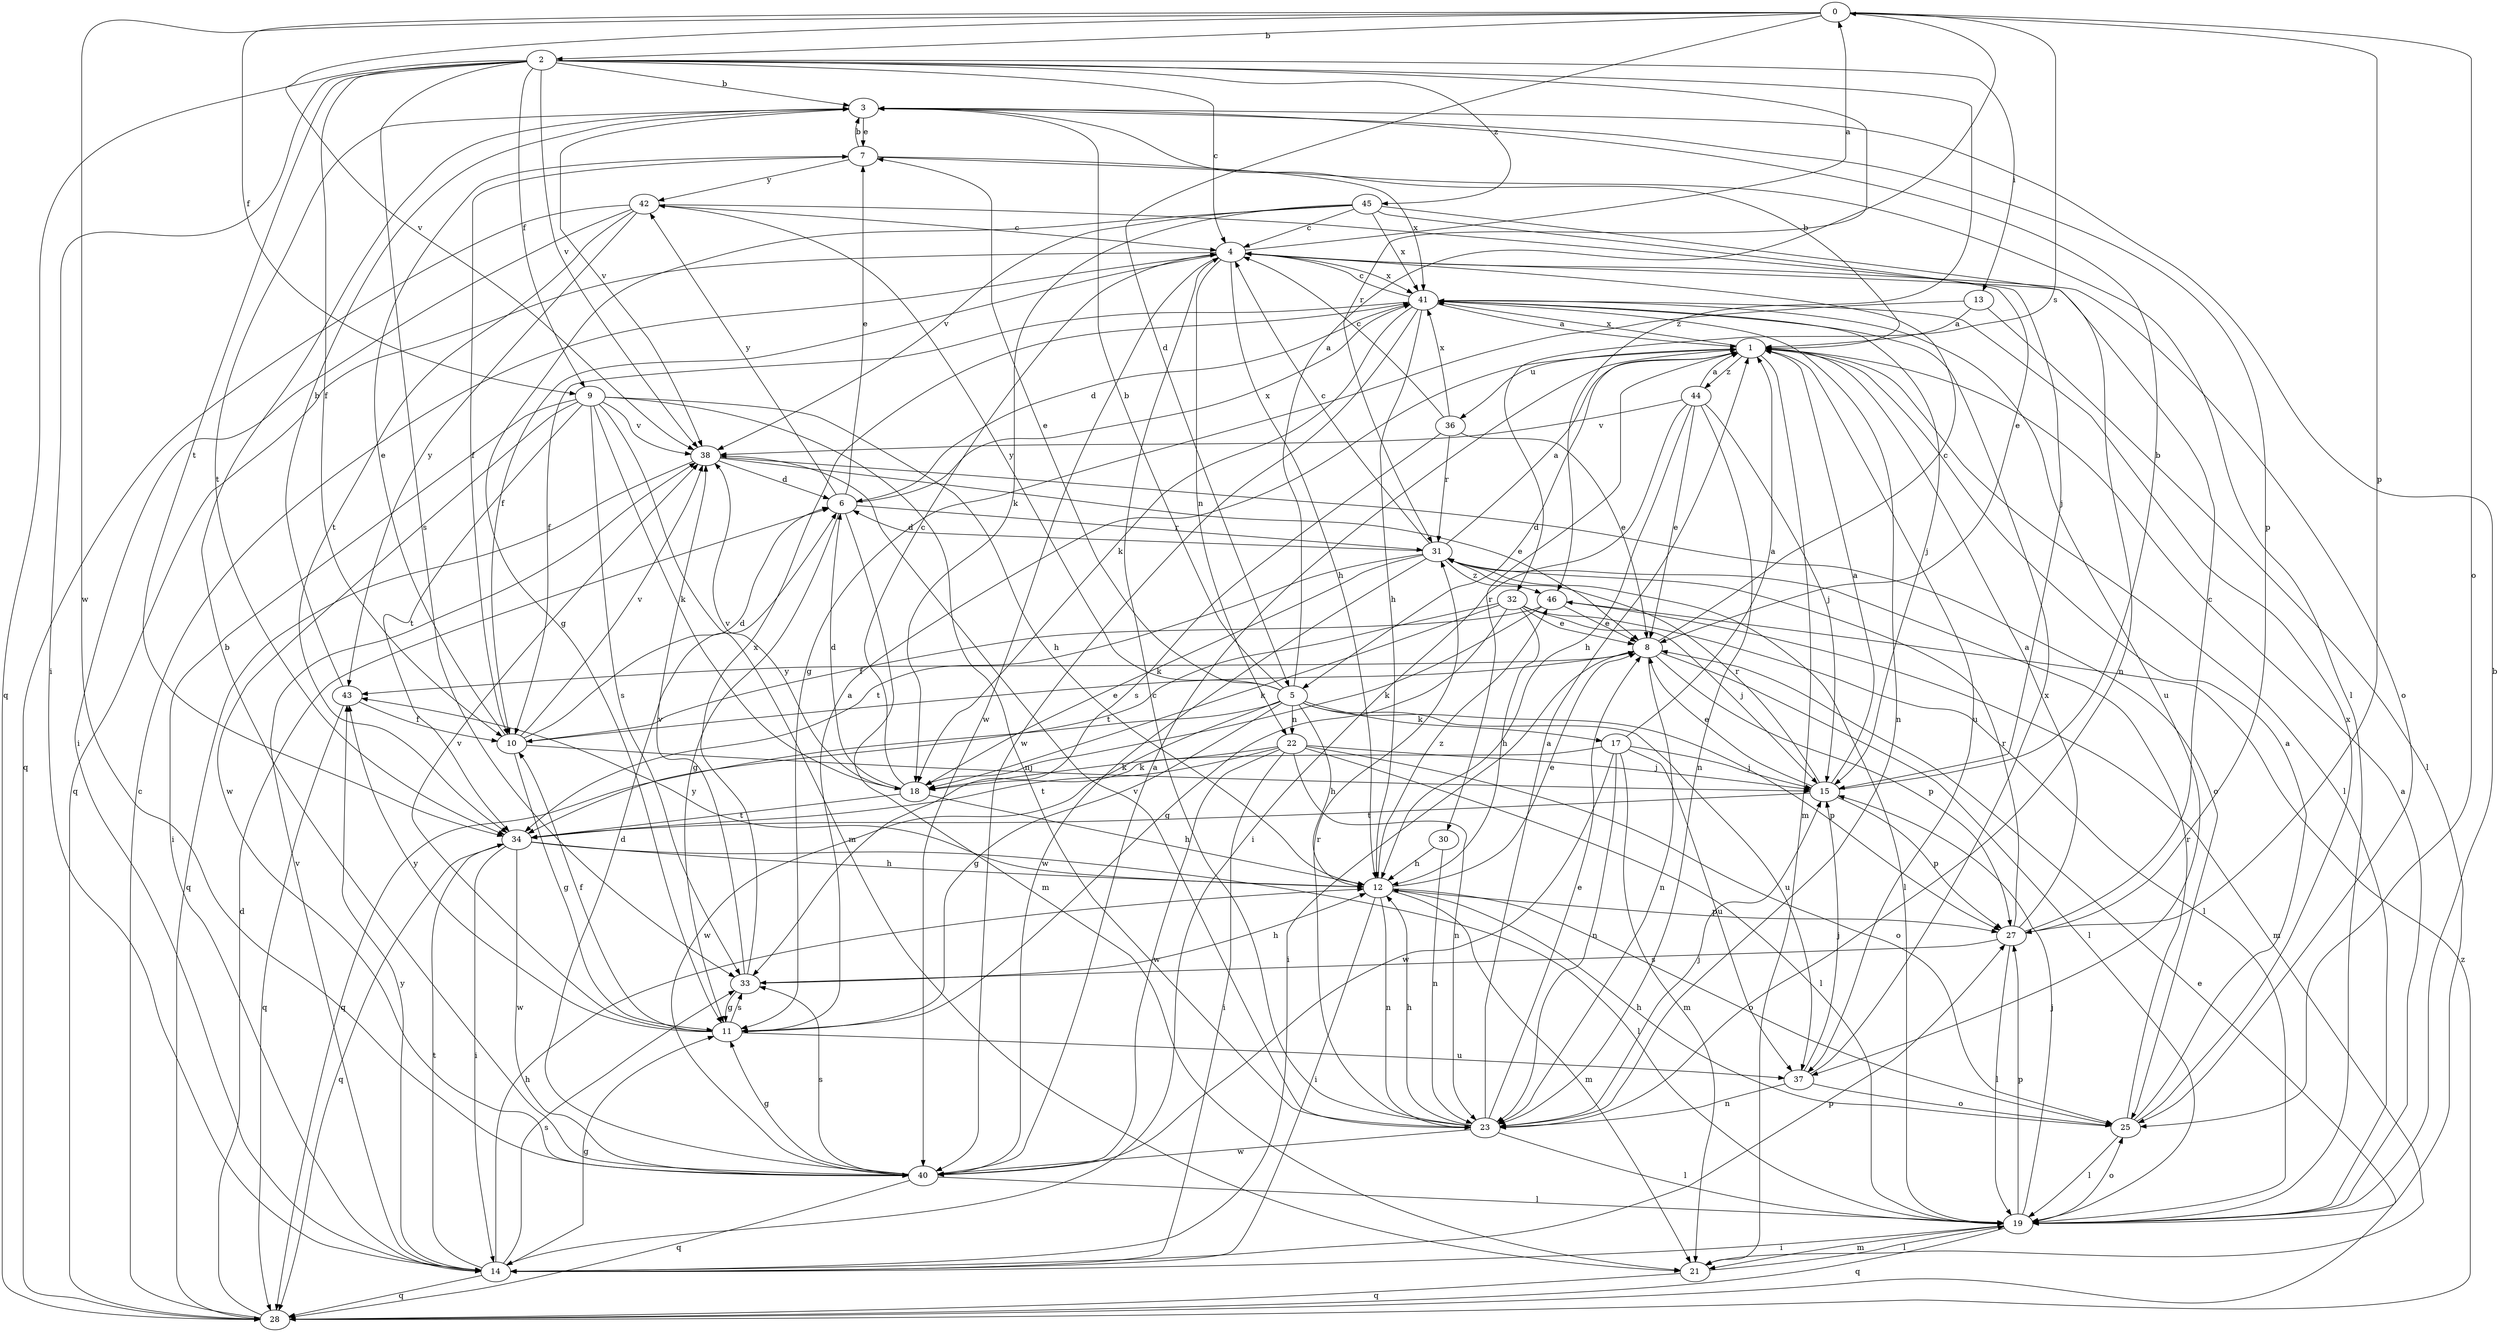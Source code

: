 strict digraph  {
0;
1;
2;
3;
4;
5;
6;
7;
8;
9;
10;
11;
12;
13;
14;
15;
17;
18;
19;
21;
22;
23;
25;
27;
28;
30;
31;
32;
33;
34;
36;
37;
38;
40;
41;
42;
43;
44;
45;
46;
0 -> 2  [label=b];
0 -> 5  [label=d];
0 -> 9  [label=f];
0 -> 25  [label=o];
0 -> 27  [label=p];
0 -> 32  [label=s];
0 -> 38  [label=v];
0 -> 40  [label=w];
1 -> 3  [label=b];
1 -> 5  [label=d];
1 -> 19  [label=l];
1 -> 21  [label=m];
1 -> 30  [label=r];
1 -> 36  [label=u];
1 -> 37  [label=u];
1 -> 41  [label=x];
1 -> 44  [label=z];
2 -> 3  [label=b];
2 -> 4  [label=c];
2 -> 9  [label=f];
2 -> 10  [label=f];
2 -> 13  [label=i];
2 -> 14  [label=i];
2 -> 28  [label=q];
2 -> 31  [label=r];
2 -> 33  [label=s];
2 -> 34  [label=t];
2 -> 38  [label=v];
2 -> 45  [label=z];
2 -> 46  [label=z];
3 -> 7  [label=e];
3 -> 27  [label=p];
3 -> 34  [label=t];
3 -> 38  [label=v];
4 -> 0  [label=a];
4 -> 10  [label=f];
4 -> 12  [label=h];
4 -> 22  [label=n];
4 -> 25  [label=o];
4 -> 28  [label=q];
4 -> 40  [label=w];
4 -> 41  [label=x];
5 -> 0  [label=a];
5 -> 3  [label=b];
5 -> 7  [label=e];
5 -> 11  [label=g];
5 -> 12  [label=h];
5 -> 17  [label=k];
5 -> 22  [label=n];
5 -> 27  [label=p];
5 -> 28  [label=q];
5 -> 37  [label=u];
5 -> 40  [label=w];
5 -> 42  [label=y];
6 -> 7  [label=e];
6 -> 11  [label=g];
6 -> 21  [label=m];
6 -> 31  [label=r];
6 -> 41  [label=x];
6 -> 42  [label=y];
7 -> 3  [label=b];
7 -> 10  [label=f];
7 -> 19  [label=l];
7 -> 41  [label=x];
7 -> 42  [label=y];
8 -> 4  [label=c];
8 -> 14  [label=i];
8 -> 19  [label=l];
8 -> 23  [label=n];
8 -> 27  [label=p];
8 -> 43  [label=y];
9 -> 12  [label=h];
9 -> 14  [label=i];
9 -> 18  [label=k];
9 -> 21  [label=m];
9 -> 23  [label=n];
9 -> 33  [label=s];
9 -> 34  [label=t];
9 -> 38  [label=v];
9 -> 40  [label=w];
10 -> 6  [label=d];
10 -> 7  [label=e];
10 -> 8  [label=e];
10 -> 11  [label=g];
10 -> 15  [label=j];
10 -> 38  [label=v];
11 -> 1  [label=a];
11 -> 10  [label=f];
11 -> 33  [label=s];
11 -> 37  [label=u];
11 -> 38  [label=v];
11 -> 43  [label=y];
12 -> 8  [label=e];
12 -> 14  [label=i];
12 -> 21  [label=m];
12 -> 23  [label=n];
12 -> 25  [label=o];
12 -> 27  [label=p];
12 -> 43  [label=y];
12 -> 46  [label=z];
13 -> 1  [label=a];
13 -> 11  [label=g];
13 -> 19  [label=l];
14 -> 11  [label=g];
14 -> 12  [label=h];
14 -> 27  [label=p];
14 -> 28  [label=q];
14 -> 33  [label=s];
14 -> 34  [label=t];
14 -> 38  [label=v];
14 -> 43  [label=y];
15 -> 1  [label=a];
15 -> 3  [label=b];
15 -> 8  [label=e];
15 -> 27  [label=p];
15 -> 31  [label=r];
15 -> 34  [label=t];
17 -> 1  [label=a];
17 -> 15  [label=j];
17 -> 18  [label=k];
17 -> 21  [label=m];
17 -> 23  [label=n];
17 -> 37  [label=u];
17 -> 40  [label=w];
18 -> 4  [label=c];
18 -> 6  [label=d];
18 -> 12  [label=h];
18 -> 34  [label=t];
18 -> 38  [label=v];
19 -> 1  [label=a];
19 -> 3  [label=b];
19 -> 14  [label=i];
19 -> 15  [label=j];
19 -> 21  [label=m];
19 -> 25  [label=o];
19 -> 27  [label=p];
19 -> 28  [label=q];
21 -> 19  [label=l];
21 -> 28  [label=q];
22 -> 14  [label=i];
22 -> 15  [label=j];
22 -> 18  [label=k];
22 -> 19  [label=l];
22 -> 23  [label=n];
22 -> 25  [label=o];
22 -> 34  [label=t];
22 -> 40  [label=w];
23 -> 1  [label=a];
23 -> 4  [label=c];
23 -> 8  [label=e];
23 -> 12  [label=h];
23 -> 15  [label=j];
23 -> 19  [label=l];
23 -> 31  [label=r];
23 -> 38  [label=v];
23 -> 40  [label=w];
25 -> 1  [label=a];
25 -> 12  [label=h];
25 -> 19  [label=l];
25 -> 31  [label=r];
25 -> 41  [label=x];
27 -> 1  [label=a];
27 -> 4  [label=c];
27 -> 19  [label=l];
27 -> 31  [label=r];
27 -> 33  [label=s];
28 -> 4  [label=c];
28 -> 6  [label=d];
28 -> 8  [label=e];
28 -> 46  [label=z];
30 -> 12  [label=h];
30 -> 23  [label=n];
31 -> 1  [label=a];
31 -> 4  [label=c];
31 -> 6  [label=d];
31 -> 18  [label=k];
31 -> 19  [label=l];
31 -> 34  [label=t];
31 -> 40  [label=w];
31 -> 46  [label=z];
32 -> 8  [label=e];
32 -> 11  [label=g];
32 -> 12  [label=h];
32 -> 15  [label=j];
32 -> 18  [label=k];
32 -> 19  [label=l];
32 -> 34  [label=t];
33 -> 11  [label=g];
33 -> 12  [label=h];
33 -> 38  [label=v];
33 -> 41  [label=x];
34 -> 12  [label=h];
34 -> 14  [label=i];
34 -> 19  [label=l];
34 -> 28  [label=q];
34 -> 40  [label=w];
36 -> 4  [label=c];
36 -> 8  [label=e];
36 -> 31  [label=r];
36 -> 33  [label=s];
36 -> 41  [label=x];
37 -> 15  [label=j];
37 -> 23  [label=n];
37 -> 25  [label=o];
37 -> 41  [label=x];
38 -> 6  [label=d];
38 -> 8  [label=e];
38 -> 25  [label=o];
38 -> 28  [label=q];
40 -> 1  [label=a];
40 -> 3  [label=b];
40 -> 6  [label=d];
40 -> 11  [label=g];
40 -> 19  [label=l];
40 -> 28  [label=q];
40 -> 33  [label=s];
41 -> 1  [label=a];
41 -> 4  [label=c];
41 -> 6  [label=d];
41 -> 10  [label=f];
41 -> 12  [label=h];
41 -> 15  [label=j];
41 -> 18  [label=k];
41 -> 23  [label=n];
41 -> 37  [label=u];
41 -> 40  [label=w];
42 -> 4  [label=c];
42 -> 14  [label=i];
42 -> 15  [label=j];
42 -> 28  [label=q];
42 -> 34  [label=t];
42 -> 43  [label=y];
43 -> 3  [label=b];
43 -> 10  [label=f];
43 -> 28  [label=q];
44 -> 1  [label=a];
44 -> 8  [label=e];
44 -> 12  [label=h];
44 -> 14  [label=i];
44 -> 15  [label=j];
44 -> 23  [label=n];
44 -> 38  [label=v];
45 -> 4  [label=c];
45 -> 8  [label=e];
45 -> 11  [label=g];
45 -> 18  [label=k];
45 -> 23  [label=n];
45 -> 38  [label=v];
45 -> 41  [label=x];
46 -> 8  [label=e];
46 -> 10  [label=f];
46 -> 18  [label=k];
46 -> 21  [label=m];
}
